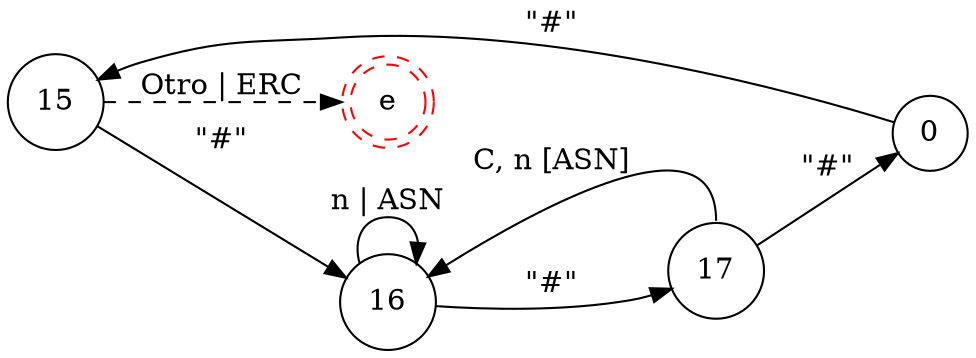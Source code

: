 digraph DFA {
    rankdir = LR;
    node [shape = circle;];
    eC [shape = doublecircle;style = dashed;color = red;label = "e";];
    
    0 -> 15 [label = "\"#\"";];
    15 -> eC [label = "Otro | ERC"; style = dashed;];
    15 -> 16 [label = "\"#\"";];
    16 -> 16 [label = "n | ASN";];
    16 -> 17 [label = "\"#\"";];
    17 -> 16 [label = "C, n [ASN]"; tailport = n;];
    17 -> 0 [label = "\"#\"";];
}